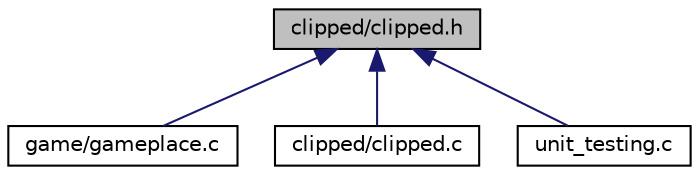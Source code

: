 digraph "clipped/clipped.h"
{
  edge [fontname="Helvetica",fontsize="10",labelfontname="Helvetica",labelfontsize="10"];
  node [fontname="Helvetica",fontsize="10",shape=record];
  Node6 [label="clipped/clipped.h",height=0.2,width=0.4,color="black", fillcolor="grey75", style="filled", fontcolor="black"];
  Node6 -> Node7 [dir="back",color="midnightblue",fontsize="10",style="solid",fontname="Helvetica"];
  Node7 [label="game/gameplace.c",height=0.2,width=0.4,color="black", fillcolor="white", style="filled",URL="$gameplace_8c.html"];
  Node6 -> Node8 [dir="back",color="midnightblue",fontsize="10",style="solid",fontname="Helvetica"];
  Node8 [label="clipped/clipped.c",height=0.2,width=0.4,color="black", fillcolor="white", style="filled",URL="$clipped_8c.html"];
  Node6 -> Node9 [dir="back",color="midnightblue",fontsize="10",style="solid",fontname="Helvetica"];
  Node9 [label="unit_testing.c",height=0.2,width=0.4,color="black", fillcolor="white", style="filled",URL="$unit__testing_8c.html"];
}
